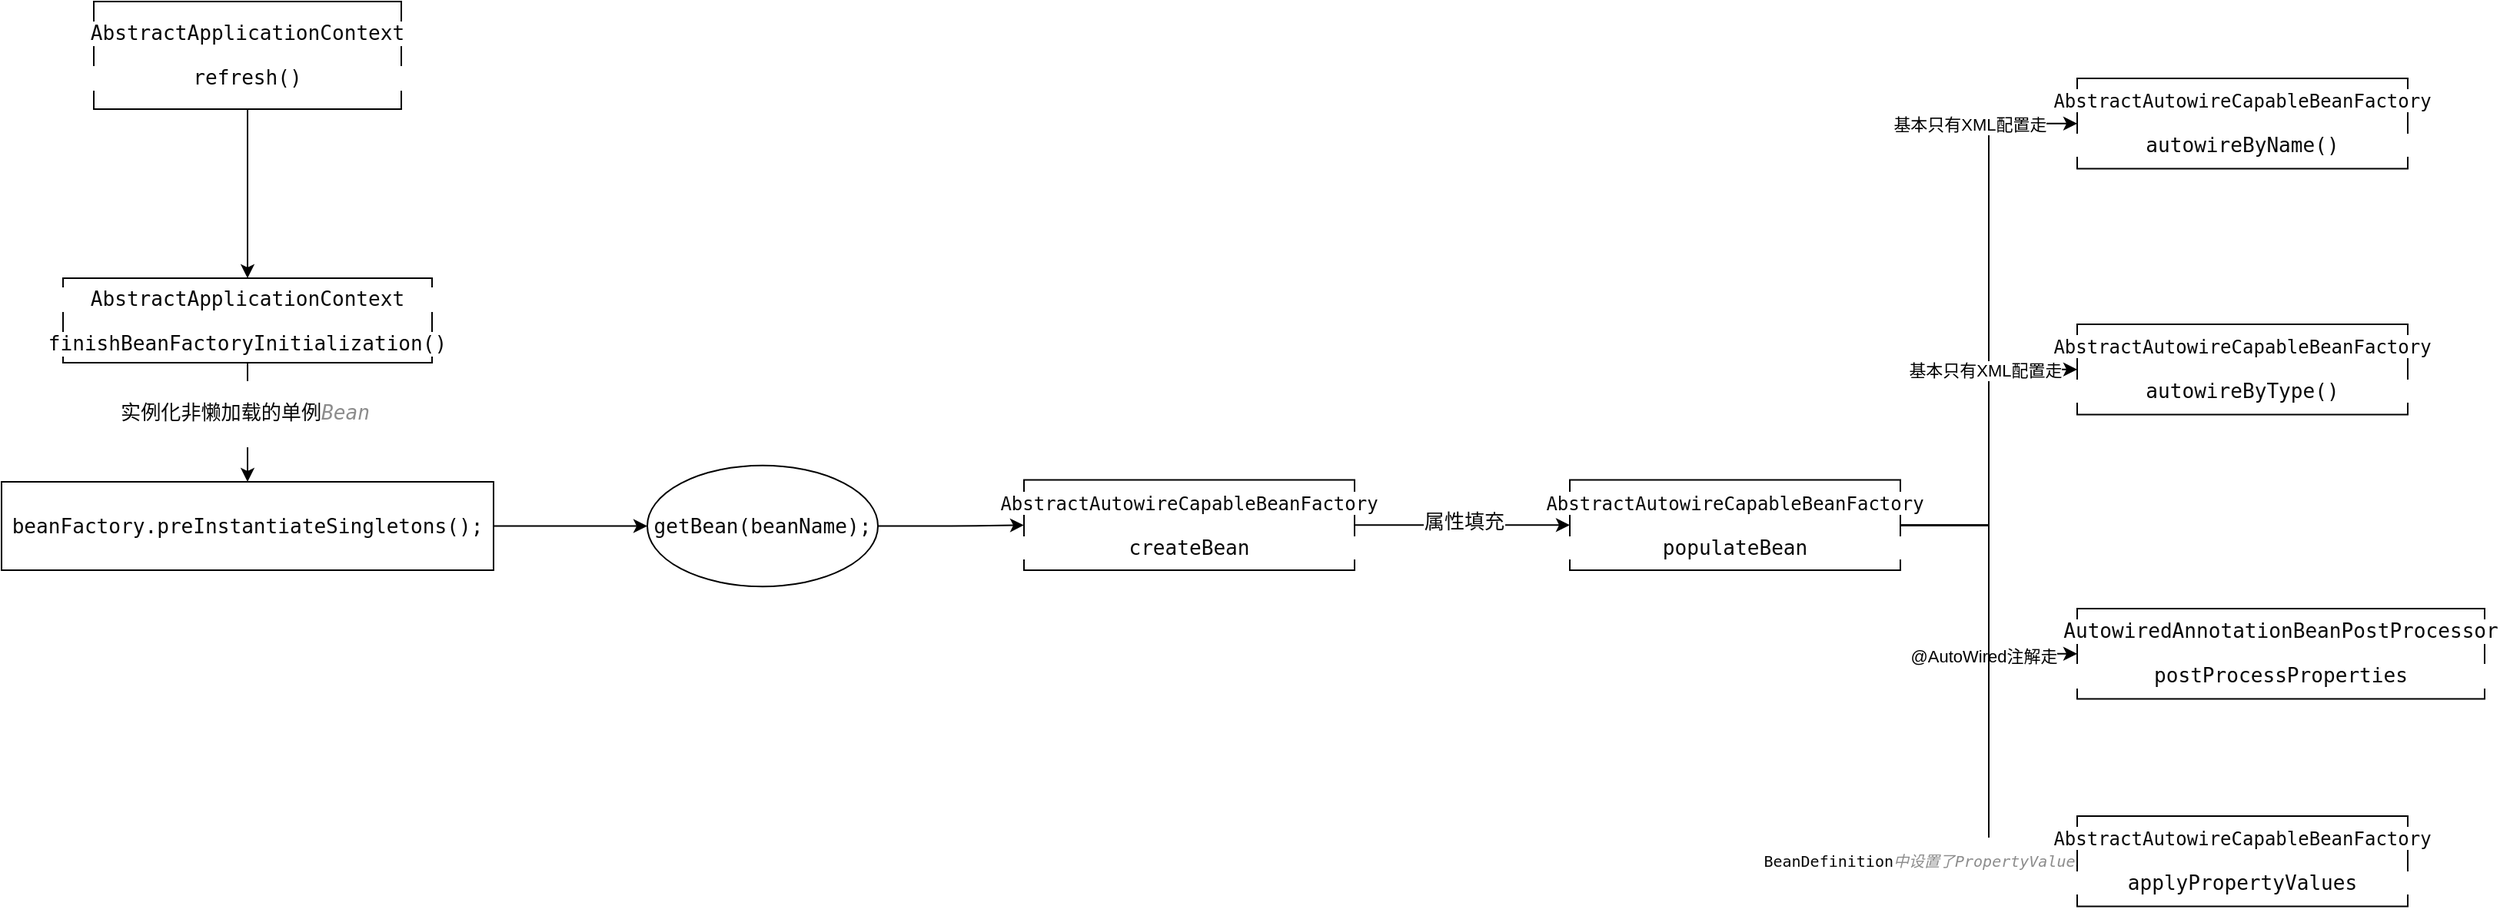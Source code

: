 <mxfile version="22.1.18" type="github">
  <diagram name="第 1 页" id="t-X-tSpNqa5irJSj03NE">
    <mxGraphModel dx="832" dy="447" grid="1" gridSize="10" guides="1" tooltips="1" connect="1" arrows="1" fold="1" page="1" pageScale="1" pageWidth="827" pageHeight="1169" math="0" shadow="0">
      <root>
        <mxCell id="0" />
        <mxCell id="1" parent="0" />
        <mxCell id="2HleCVqjv8virS_vFi-X-1" value="" style="edgeStyle=orthogonalEdgeStyle;rounded=0;orthogonalLoop=1;jettySize=auto;html=1;" edge="1" parent="1" source="2HleCVqjv8virS_vFi-X-2" target="2HleCVqjv8virS_vFi-X-5">
          <mxGeometry relative="1" as="geometry" />
        </mxCell>
        <mxCell id="2HleCVqjv8virS_vFi-X-2" value="&lt;pre style=&quot;background-color:#ffffff;color:#080808;font-family:&#39;JetBrains Mono&#39;,monospace;font-size:9.8pt;&quot;&gt;AbstractApplicationContext&lt;/pre&gt;&lt;pre style=&quot;background-color:#ffffff;color:#080808;font-family:&#39;JetBrains Mono&#39;,monospace;font-size:9.8pt;&quot;&gt;refresh()&lt;/pre&gt;" style="rounded=0;whiteSpace=wrap;html=1;" vertex="1" parent="1">
          <mxGeometry x="90" y="160" width="200" height="70" as="geometry" />
        </mxCell>
        <mxCell id="2HleCVqjv8virS_vFi-X-3" value="" style="edgeStyle=orthogonalEdgeStyle;rounded=0;orthogonalLoop=1;jettySize=auto;html=1;" edge="1" parent="1" source="2HleCVqjv8virS_vFi-X-5" target="2HleCVqjv8virS_vFi-X-7">
          <mxGeometry relative="1" as="geometry" />
        </mxCell>
        <mxCell id="2HleCVqjv8virS_vFi-X-4" value="&lt;pre style=&quot;color: rgb(8, 8, 8); font-family: &amp;quot;Courier New&amp;quot;, monospace; font-size: 9.8pt;&quot;&gt;实例化非懒加载的单例&lt;span style=&quot;color:#8c8c8c;font-style:italic;font-family:&#39;JetBrains Mono&#39;,monospace;&quot;&gt;Bean&lt;/span&gt;&lt;/pre&gt;" style="edgeLabel;html=1;align=center;verticalAlign=middle;resizable=0;points=[];" vertex="1" connectable="0" parent="2HleCVqjv8virS_vFi-X-3">
          <mxGeometry x="-0.148" y="-2" relative="1" as="geometry">
            <mxPoint as="offset" />
          </mxGeometry>
        </mxCell>
        <mxCell id="2HleCVqjv8virS_vFi-X-5" value="&lt;pre style=&quot;background-color:#ffffff;color:#080808;font-family:&#39;JetBrains Mono&#39;,monospace;font-size:9.8pt;&quot;&gt;&lt;pre style=&quot;border-color: var(--border-color); font-family: &amp;quot;JetBrains Mono&amp;quot;, monospace; font-size: 9.8pt;&quot;&gt;AbstractApplicationContext&lt;/pre&gt;&lt;/pre&gt;&lt;pre style=&quot;background-color:#ffffff;color:#080808;font-family:&#39;JetBrains Mono&#39;,monospace;font-size:9.8pt;&quot;&gt;finishBeanFactoryInitialization()&lt;/pre&gt;" style="whiteSpace=wrap;html=1;rounded=0;" vertex="1" parent="1">
          <mxGeometry x="70" y="340" width="240" height="55" as="geometry" />
        </mxCell>
        <mxCell id="2HleCVqjv8virS_vFi-X-6" value="" style="edgeStyle=orthogonalEdgeStyle;rounded=0;orthogonalLoop=1;jettySize=auto;html=1;" edge="1" parent="1" source="2HleCVqjv8virS_vFi-X-7" target="2HleCVqjv8virS_vFi-X-9">
          <mxGeometry relative="1" as="geometry" />
        </mxCell>
        <mxCell id="2HleCVqjv8virS_vFi-X-7" value="&lt;pre style=&quot;background-color:#ffffff;color:#080808;font-family:&#39;JetBrains Mono&#39;,monospace;font-size:9.8pt;&quot;&gt;beanFactory.preInstantiateSingletons();&lt;/pre&gt;" style="whiteSpace=wrap;html=1;rounded=0;" vertex="1" parent="1">
          <mxGeometry x="30" y="472.5" width="320" height="57.5" as="geometry" />
        </mxCell>
        <mxCell id="2HleCVqjv8virS_vFi-X-8" value="" style="edgeStyle=orthogonalEdgeStyle;rounded=0;orthogonalLoop=1;jettySize=auto;html=1;" edge="1" parent="1" source="2HleCVqjv8virS_vFi-X-9" target="2HleCVqjv8virS_vFi-X-10">
          <mxGeometry relative="1" as="geometry" />
        </mxCell>
        <mxCell id="2HleCVqjv8virS_vFi-X-9" value="&lt;pre style=&quot;background-color:#ffffff;color:#080808;font-family:&#39;JetBrains Mono&#39;,monospace;font-size:9.8pt;&quot;&gt;getBean(beanName);&lt;/pre&gt;" style="ellipse;whiteSpace=wrap;html=1;rounded=0;" vertex="1" parent="1">
          <mxGeometry x="450" y="461.88" width="150" height="78.75" as="geometry" />
        </mxCell>
        <mxCell id="2HleCVqjv8virS_vFi-X-12" value="" style="edgeStyle=orthogonalEdgeStyle;rounded=0;orthogonalLoop=1;jettySize=auto;html=1;" edge="1" parent="1" source="2HleCVqjv8virS_vFi-X-10" target="2HleCVqjv8virS_vFi-X-11">
          <mxGeometry relative="1" as="geometry" />
        </mxCell>
        <mxCell id="2HleCVqjv8virS_vFi-X-13" value="&lt;pre style=&quot;color: rgb(8, 8, 8); font-family: &amp;quot;Courier New&amp;quot;, monospace; font-size: 9.8pt;&quot;&gt;属性填充&lt;/pre&gt;" style="edgeLabel;html=1;align=center;verticalAlign=middle;resizable=0;points=[];" vertex="1" connectable="0" parent="2HleCVqjv8virS_vFi-X-12">
          <mxGeometry x="0.014" y="2" relative="1" as="geometry">
            <mxPoint as="offset" />
          </mxGeometry>
        </mxCell>
        <mxCell id="2HleCVqjv8virS_vFi-X-10" value="&lt;pre style=&quot;background-color: rgb(255, 255, 255);&quot;&gt;&lt;font face=&quot;JetBrains Mono, monospace&quot; color=&quot;#080808&quot;&gt;AbstractAutowireCapableBeanFactory&lt;span style=&quot;font-size: 9.8pt;&quot;&gt;&lt;br&gt;&lt;/span&gt;&lt;/font&gt;&lt;/pre&gt;&lt;pre style=&quot;background-color:#ffffff;color:#080808;font-family:&#39;JetBrains Mono&#39;,monospace;font-size:9.8pt;&quot;&gt;createBean&lt;/pre&gt;" style="rounded=0;whiteSpace=wrap;html=1;" vertex="1" parent="1">
          <mxGeometry x="695" y="471.26" width="215" height="58.75" as="geometry" />
        </mxCell>
        <mxCell id="2HleCVqjv8virS_vFi-X-15" value="" style="edgeStyle=orthogonalEdgeStyle;rounded=0;orthogonalLoop=1;jettySize=auto;html=1;entryX=0;entryY=0.5;entryDx=0;entryDy=0;" edge="1" parent="1" source="2HleCVqjv8virS_vFi-X-11" target="2HleCVqjv8virS_vFi-X-14">
          <mxGeometry relative="1" as="geometry" />
        </mxCell>
        <mxCell id="2HleCVqjv8virS_vFi-X-26" value="基本只有XML配置走" style="edgeLabel;html=1;align=center;verticalAlign=middle;resizable=0;points=[];" vertex="1" connectable="0" parent="2HleCVqjv8virS_vFi-X-15">
          <mxGeometry x="0.855" y="-1" relative="1" as="geometry">
            <mxPoint x="-43" y="-1" as="offset" />
          </mxGeometry>
        </mxCell>
        <mxCell id="2HleCVqjv8virS_vFi-X-17" value="" style="edgeStyle=orthogonalEdgeStyle;rounded=0;orthogonalLoop=1;jettySize=auto;html=1;entryX=0;entryY=0.5;entryDx=0;entryDy=0;" edge="1" parent="1" source="2HleCVqjv8virS_vFi-X-11" target="2HleCVqjv8virS_vFi-X-16">
          <mxGeometry relative="1" as="geometry" />
        </mxCell>
        <mxCell id="2HleCVqjv8virS_vFi-X-23" value="" style="edgeStyle=orthogonalEdgeStyle;rounded=0;orthogonalLoop=1;jettySize=auto;html=1;entryX=0;entryY=0.5;entryDx=0;entryDy=0;" edge="1" parent="1" source="2HleCVqjv8virS_vFi-X-11" target="2HleCVqjv8virS_vFi-X-20">
          <mxGeometry relative="1" as="geometry" />
        </mxCell>
        <mxCell id="2HleCVqjv8virS_vFi-X-28" value="@AutoWired注解走" style="edgeLabel;html=1;align=center;verticalAlign=middle;resizable=0;points=[];" vertex="1" connectable="0" parent="2HleCVqjv8virS_vFi-X-23">
          <mxGeometry x="0.587" y="-2" relative="1" as="geometry">
            <mxPoint x="-20" y="-1" as="offset" />
          </mxGeometry>
        </mxCell>
        <mxCell id="2HleCVqjv8virS_vFi-X-25" value="" style="edgeStyle=orthogonalEdgeStyle;rounded=0;orthogonalLoop=1;jettySize=auto;html=1;entryX=0;entryY=0.5;entryDx=0;entryDy=0;" edge="1" parent="1" source="2HleCVqjv8virS_vFi-X-11" target="2HleCVqjv8virS_vFi-X-24">
          <mxGeometry relative="1" as="geometry" />
        </mxCell>
        <mxCell id="2HleCVqjv8virS_vFi-X-29" value="&lt;pre style=&quot;color: rgb(8, 8, 8); font-family: &amp;quot;JetBrains Mono&amp;quot;, monospace; font-size: 10px;&quot;&gt;BeanDefinition&lt;span style=&quot;color:#8c8c8c;font-style:italic;font-family:&#39;Courier New&#39;,monospace;&quot;&gt;中设置了&lt;/span&gt;&lt;span style=&quot;color:#8c8c8c;font-style:italic;&quot;&gt;PropertyValues&lt;/span&gt;&lt;/pre&gt;" style="edgeLabel;html=1;align=center;verticalAlign=middle;resizable=0;points=[];" vertex="1" connectable="0" parent="2HleCVqjv8virS_vFi-X-25">
          <mxGeometry x="0.766" y="-2" relative="1" as="geometry">
            <mxPoint x="-61" y="-2" as="offset" />
          </mxGeometry>
        </mxCell>
        <mxCell id="2HleCVqjv8virS_vFi-X-11" value="&lt;pre style=&quot;background-color: rgb(255, 255, 255);&quot;&gt;&lt;font face=&quot;JetBrains Mono, monospace&quot; color=&quot;#080808&quot;&gt;AbstractAutowireCapableBeanFactory&lt;span style=&quot;font-size: 9.8pt;&quot;&gt;&lt;br&gt;&lt;/span&gt;&lt;/font&gt;&lt;/pre&gt;&lt;pre style=&quot;background-color:#ffffff;color:#080808;font-family:&#39;JetBrains Mono&#39;,monospace;font-size:9.8pt;&quot;&gt;&lt;pre style=&quot;font-family: &amp;quot;JetBrains Mono&amp;quot;, monospace; font-size: 9.8pt;&quot;&gt;populateBean&lt;/pre&gt;&lt;/pre&gt;" style="rounded=0;whiteSpace=wrap;html=1;" vertex="1" parent="1">
          <mxGeometry x="1050" y="471.26" width="215" height="58.75" as="geometry" />
        </mxCell>
        <mxCell id="2HleCVqjv8virS_vFi-X-14" value="&lt;pre style=&quot;background-color: rgb(255, 255, 255);&quot;&gt;&lt;font face=&quot;JetBrains Mono, monospace&quot; color=&quot;#080808&quot;&gt;AbstractAutowireCapableBeanFactory&lt;span style=&quot;font-size: 9.8pt;&quot;&gt;&lt;br&gt;&lt;/span&gt;&lt;/font&gt;&lt;/pre&gt;&lt;pre style=&quot;background-color:#ffffff;color:#080808;font-family:&#39;JetBrains Mono&#39;,monospace;font-size:9.8pt;&quot;&gt;&lt;pre style=&quot;font-family: &amp;quot;JetBrains Mono&amp;quot;, monospace; font-size: 9.8pt;&quot;&gt;autowireByName()&lt;/pre&gt;&lt;/pre&gt;" style="rounded=0;whiteSpace=wrap;html=1;" vertex="1" parent="1">
          <mxGeometry x="1380" y="210" width="215" height="58.75" as="geometry" />
        </mxCell>
        <mxCell id="2HleCVqjv8virS_vFi-X-16" value="&lt;pre style=&quot;background-color: rgb(255, 255, 255);&quot;&gt;&lt;font face=&quot;JetBrains Mono, monospace&quot; color=&quot;#080808&quot;&gt;AbstractAutowireCapableBeanFactory&lt;span style=&quot;font-size: 9.8pt;&quot;&gt;&lt;br&gt;&lt;/span&gt;&lt;/font&gt;&lt;/pre&gt;&lt;pre style=&quot;background-color:#ffffff;color:#080808;font-family:&#39;JetBrains Mono&#39;,monospace;font-size:9.8pt;&quot;&gt;&lt;pre style=&quot;font-family: &amp;quot;JetBrains Mono&amp;quot;, monospace; font-size: 9.8pt;&quot;&gt;autowireByType()&lt;/pre&gt;&lt;/pre&gt;" style="rounded=0;whiteSpace=wrap;html=1;" vertex="1" parent="1">
          <mxGeometry x="1380" y="370" width="215" height="58.75" as="geometry" />
        </mxCell>
        <mxCell id="2HleCVqjv8virS_vFi-X-20" value="&lt;pre style=&quot;background-color: rgb(255, 255, 255);&quot;&gt;&lt;pre style=&quot;color: rgb(8, 8, 8); font-family: &amp;quot;JetBrains Mono&amp;quot;, monospace; font-size: 9.8pt;&quot;&gt;AutowiredAnnotationBeanPostProcessor&lt;/pre&gt;&lt;/pre&gt;&lt;pre style=&quot;background-color:#ffffff;color:#080808;font-family:&#39;JetBrains Mono&#39;,monospace;font-size:9.8pt;&quot;&gt;&lt;pre style=&quot;font-family: &amp;quot;JetBrains Mono&amp;quot;, monospace; font-size: 9.8pt;&quot;&gt;postProcessProperties&lt;/pre&gt;&lt;/pre&gt;" style="rounded=0;whiteSpace=wrap;html=1;" vertex="1" parent="1">
          <mxGeometry x="1380" y="555" width="265" height="58.74" as="geometry" />
        </mxCell>
        <mxCell id="2HleCVqjv8virS_vFi-X-24" value="&lt;pre style=&quot;background-color: rgb(255, 255, 255);&quot;&gt;&lt;font face=&quot;JetBrains Mono, monospace&quot; color=&quot;#080808&quot;&gt;AbstractAutowireCapableBeanFactory&lt;span style=&quot;font-size: 9.8pt;&quot;&gt;&lt;br&gt;&lt;/span&gt;&lt;/font&gt;&lt;/pre&gt;&lt;pre style=&quot;background-color:#ffffff;color:#080808;font-family:&#39;JetBrains Mono&#39;,monospace;font-size:9.8pt;&quot;&gt;&lt;pre style=&quot;font-family: &amp;quot;JetBrains Mono&amp;quot;, monospace; font-size: 9.8pt;&quot;&gt;applyPropertyValues&lt;/pre&gt;&lt;/pre&gt;" style="rounded=0;whiteSpace=wrap;html=1;" vertex="1" parent="1">
          <mxGeometry x="1380" y="690" width="215" height="58.75" as="geometry" />
        </mxCell>
        <mxCell id="2HleCVqjv8virS_vFi-X-27" value="基本只有XML配置走" style="edgeLabel;html=1;align=center;verticalAlign=middle;resizable=0;points=[];" vertex="1" connectable="0" parent="1">
          <mxGeometry x="1319.7" y="399.377" as="geometry" />
        </mxCell>
      </root>
    </mxGraphModel>
  </diagram>
</mxfile>
